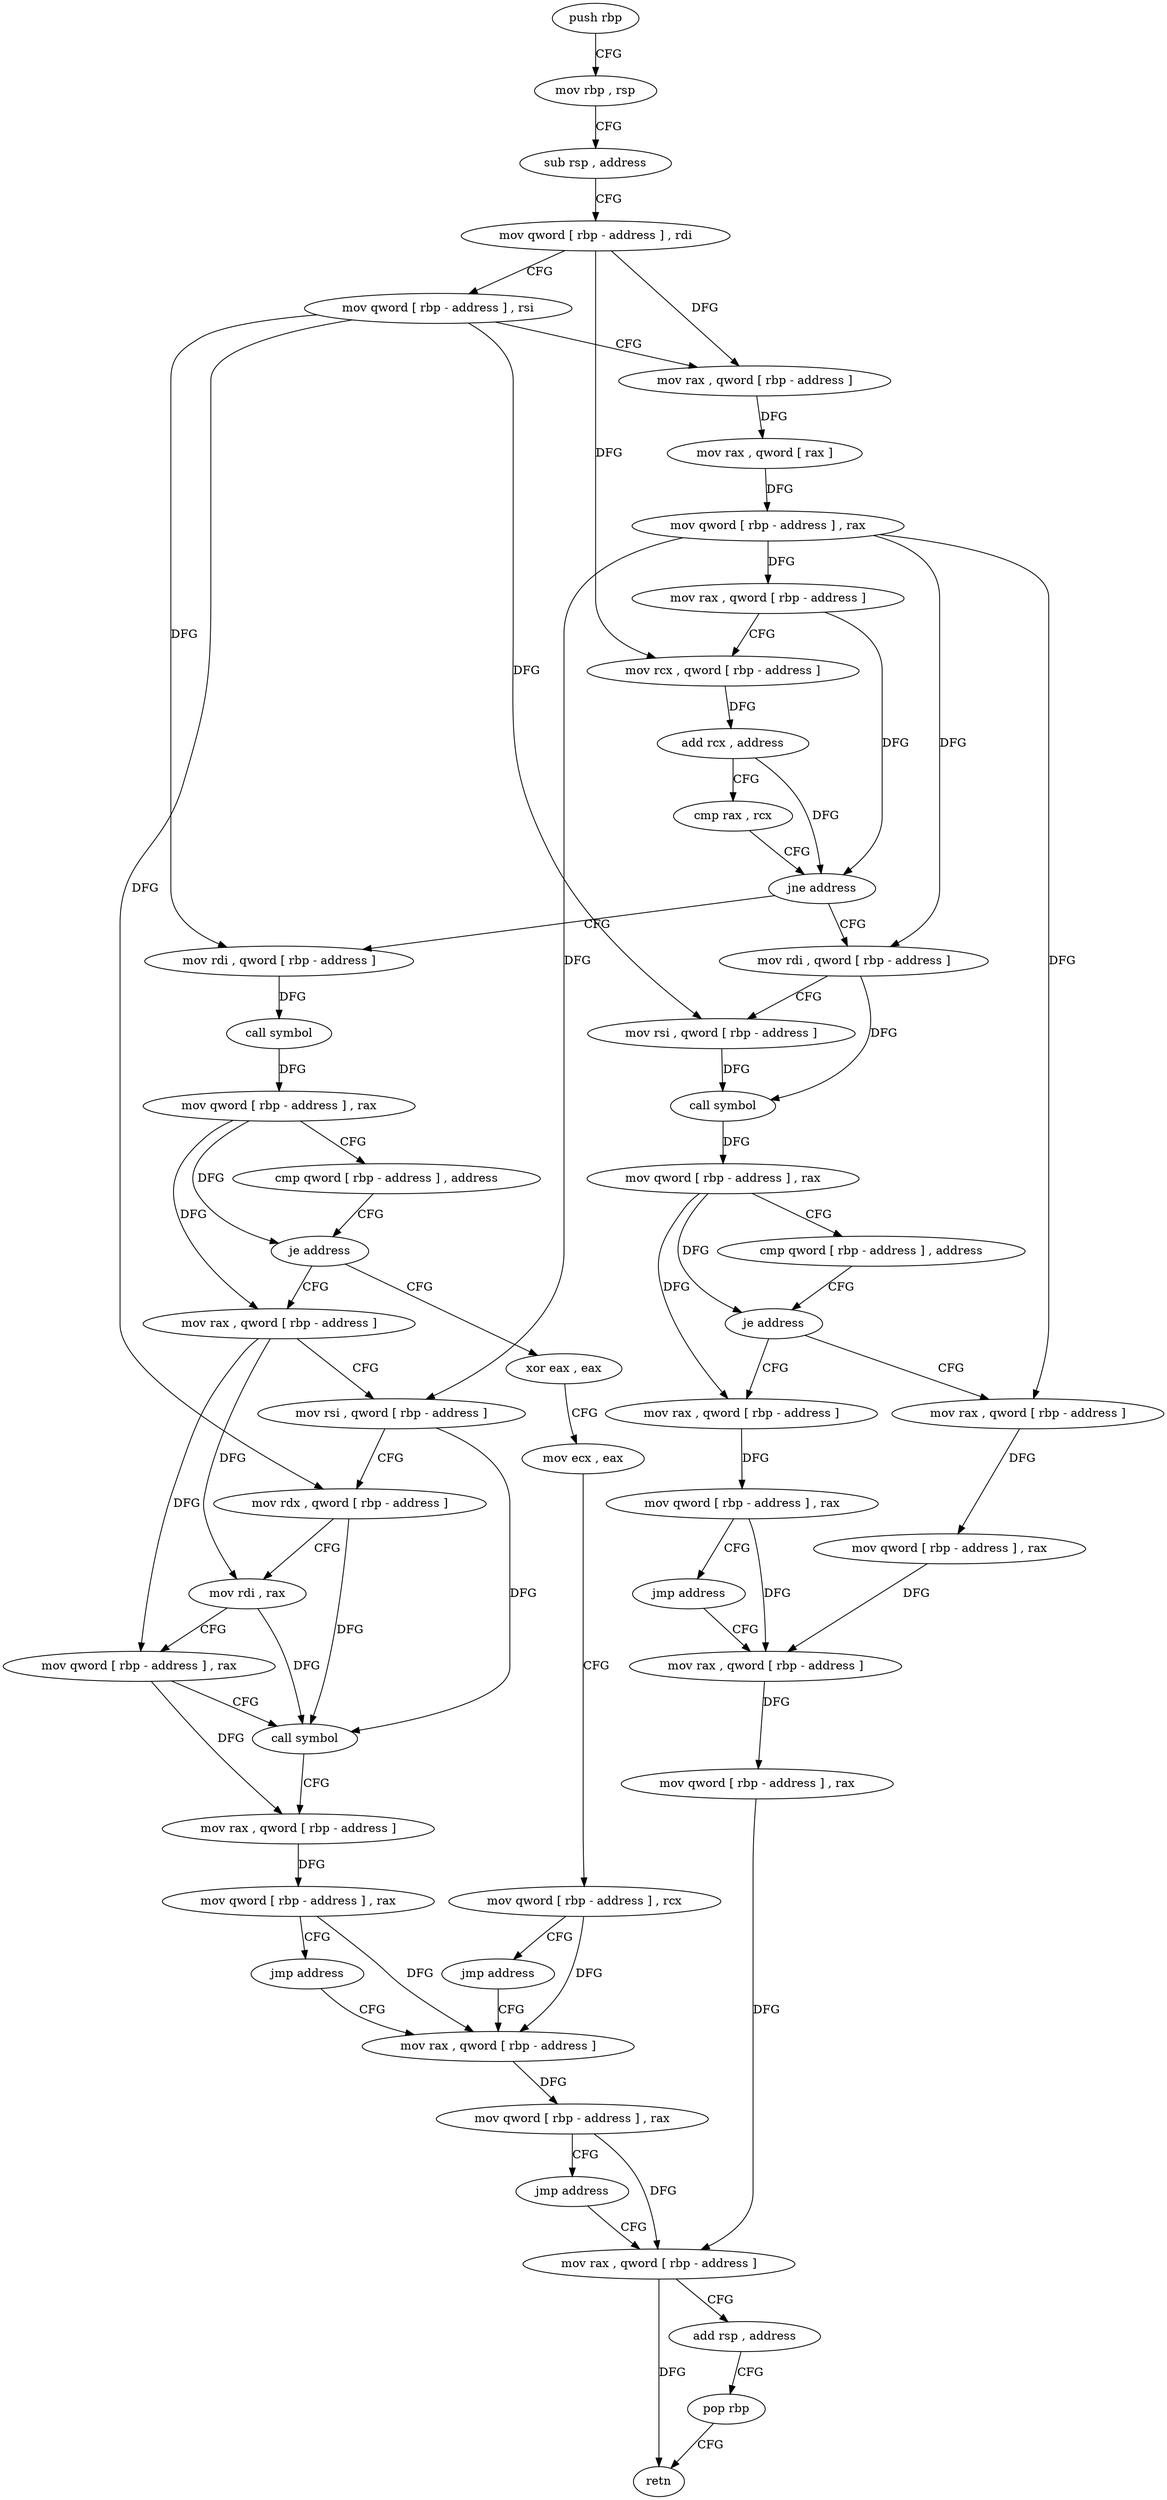 digraph "func" {
"4248976" [label = "push rbp" ]
"4248977" [label = "mov rbp , rsp" ]
"4248980" [label = "sub rsp , address" ]
"4248984" [label = "mov qword [ rbp - address ] , rdi" ]
"4248988" [label = "mov qword [ rbp - address ] , rsi" ]
"4248992" [label = "mov rax , qword [ rbp - address ]" ]
"4248996" [label = "mov rax , qword [ rax ]" ]
"4248999" [label = "mov qword [ rbp - address ] , rax" ]
"4249003" [label = "mov rax , qword [ rbp - address ]" ]
"4249007" [label = "mov rcx , qword [ rbp - address ]" ]
"4249011" [label = "add rcx , address" ]
"4249018" [label = "cmp rax , rcx" ]
"4249021" [label = "jne address" ]
"4249114" [label = "mov rdi , qword [ rbp - address ]" ]
"4249027" [label = "mov rdi , qword [ rbp - address ]" ]
"4249118" [label = "mov rsi , qword [ rbp - address ]" ]
"4249122" [label = "call symbol" ]
"4249127" [label = "mov qword [ rbp - address ] , rax" ]
"4249131" [label = "cmp qword [ rbp - address ] , address" ]
"4249136" [label = "je address" ]
"4249155" [label = "mov rax , qword [ rbp - address ]" ]
"4249142" [label = "mov rax , qword [ rbp - address ]" ]
"4249031" [label = "call symbol" ]
"4249036" [label = "mov qword [ rbp - address ] , rax" ]
"4249040" [label = "cmp qword [ rbp - address ] , address" ]
"4249045" [label = "je address" ]
"4249088" [label = "xor eax , eax" ]
"4249051" [label = "mov rax , qword [ rbp - address ]" ]
"4249159" [label = "mov qword [ rbp - address ] , rax" ]
"4249163" [label = "mov rax , qword [ rbp - address ]" ]
"4249146" [label = "mov qword [ rbp - address ] , rax" ]
"4249150" [label = "jmp address" ]
"4249090" [label = "mov ecx , eax" ]
"4249092" [label = "mov qword [ rbp - address ] , rcx" ]
"4249096" [label = "jmp address" ]
"4249101" [label = "mov rax , qword [ rbp - address ]" ]
"4249055" [label = "mov rsi , qword [ rbp - address ]" ]
"4249059" [label = "mov rdx , qword [ rbp - address ]" ]
"4249063" [label = "mov rdi , rax" ]
"4249066" [label = "mov qword [ rbp - address ] , rax" ]
"4249070" [label = "call symbol" ]
"4249075" [label = "mov rax , qword [ rbp - address ]" ]
"4249079" [label = "mov qword [ rbp - address ] , rax" ]
"4249083" [label = "jmp address" ]
"4249167" [label = "mov qword [ rbp - address ] , rax" ]
"4249171" [label = "mov rax , qword [ rbp - address ]" ]
"4249105" [label = "mov qword [ rbp - address ] , rax" ]
"4249109" [label = "jmp address" ]
"4249175" [label = "add rsp , address" ]
"4249179" [label = "pop rbp" ]
"4249180" [label = "retn" ]
"4248976" -> "4248977" [ label = "CFG" ]
"4248977" -> "4248980" [ label = "CFG" ]
"4248980" -> "4248984" [ label = "CFG" ]
"4248984" -> "4248988" [ label = "CFG" ]
"4248984" -> "4248992" [ label = "DFG" ]
"4248984" -> "4249007" [ label = "DFG" ]
"4248988" -> "4248992" [ label = "CFG" ]
"4248988" -> "4249118" [ label = "DFG" ]
"4248988" -> "4249027" [ label = "DFG" ]
"4248988" -> "4249059" [ label = "DFG" ]
"4248992" -> "4248996" [ label = "DFG" ]
"4248996" -> "4248999" [ label = "DFG" ]
"4248999" -> "4249003" [ label = "DFG" ]
"4248999" -> "4249114" [ label = "DFG" ]
"4248999" -> "4249155" [ label = "DFG" ]
"4248999" -> "4249055" [ label = "DFG" ]
"4249003" -> "4249007" [ label = "CFG" ]
"4249003" -> "4249021" [ label = "DFG" ]
"4249007" -> "4249011" [ label = "DFG" ]
"4249011" -> "4249018" [ label = "CFG" ]
"4249011" -> "4249021" [ label = "DFG" ]
"4249018" -> "4249021" [ label = "CFG" ]
"4249021" -> "4249114" [ label = "CFG" ]
"4249021" -> "4249027" [ label = "CFG" ]
"4249114" -> "4249118" [ label = "CFG" ]
"4249114" -> "4249122" [ label = "DFG" ]
"4249027" -> "4249031" [ label = "DFG" ]
"4249118" -> "4249122" [ label = "DFG" ]
"4249122" -> "4249127" [ label = "DFG" ]
"4249127" -> "4249131" [ label = "CFG" ]
"4249127" -> "4249136" [ label = "DFG" ]
"4249127" -> "4249142" [ label = "DFG" ]
"4249131" -> "4249136" [ label = "CFG" ]
"4249136" -> "4249155" [ label = "CFG" ]
"4249136" -> "4249142" [ label = "CFG" ]
"4249155" -> "4249159" [ label = "DFG" ]
"4249142" -> "4249146" [ label = "DFG" ]
"4249031" -> "4249036" [ label = "DFG" ]
"4249036" -> "4249040" [ label = "CFG" ]
"4249036" -> "4249045" [ label = "DFG" ]
"4249036" -> "4249051" [ label = "DFG" ]
"4249040" -> "4249045" [ label = "CFG" ]
"4249045" -> "4249088" [ label = "CFG" ]
"4249045" -> "4249051" [ label = "CFG" ]
"4249088" -> "4249090" [ label = "CFG" ]
"4249051" -> "4249055" [ label = "CFG" ]
"4249051" -> "4249063" [ label = "DFG" ]
"4249051" -> "4249066" [ label = "DFG" ]
"4249159" -> "4249163" [ label = "DFG" ]
"4249163" -> "4249167" [ label = "DFG" ]
"4249146" -> "4249150" [ label = "CFG" ]
"4249146" -> "4249163" [ label = "DFG" ]
"4249150" -> "4249163" [ label = "CFG" ]
"4249090" -> "4249092" [ label = "CFG" ]
"4249092" -> "4249096" [ label = "CFG" ]
"4249092" -> "4249101" [ label = "DFG" ]
"4249096" -> "4249101" [ label = "CFG" ]
"4249101" -> "4249105" [ label = "DFG" ]
"4249055" -> "4249059" [ label = "CFG" ]
"4249055" -> "4249070" [ label = "DFG" ]
"4249059" -> "4249063" [ label = "CFG" ]
"4249059" -> "4249070" [ label = "DFG" ]
"4249063" -> "4249066" [ label = "CFG" ]
"4249063" -> "4249070" [ label = "DFG" ]
"4249066" -> "4249070" [ label = "CFG" ]
"4249066" -> "4249075" [ label = "DFG" ]
"4249070" -> "4249075" [ label = "CFG" ]
"4249075" -> "4249079" [ label = "DFG" ]
"4249079" -> "4249083" [ label = "CFG" ]
"4249079" -> "4249101" [ label = "DFG" ]
"4249083" -> "4249101" [ label = "CFG" ]
"4249167" -> "4249171" [ label = "DFG" ]
"4249171" -> "4249175" [ label = "CFG" ]
"4249171" -> "4249180" [ label = "DFG" ]
"4249105" -> "4249109" [ label = "CFG" ]
"4249105" -> "4249171" [ label = "DFG" ]
"4249109" -> "4249171" [ label = "CFG" ]
"4249175" -> "4249179" [ label = "CFG" ]
"4249179" -> "4249180" [ label = "CFG" ]
}
